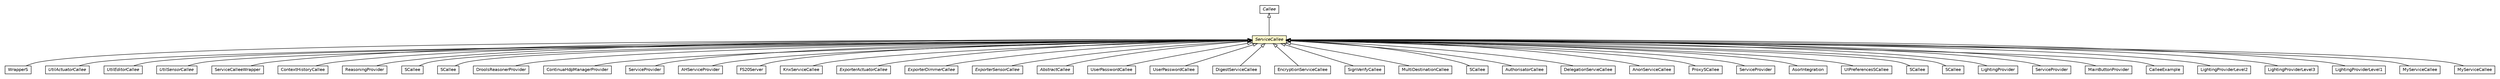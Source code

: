 #!/usr/local/bin/dot
#
# Class diagram 
# Generated by UMLGraph version R5_6-24-gf6e263 (http://www.umlgraph.org/)
#

digraph G {
	edge [fontname="Helvetica",fontsize=10,labelfontname="Helvetica",labelfontsize=10];
	node [fontname="Helvetica",fontsize=10,shape=plaintext];
	nodesep=0.25;
	ranksep=0.5;
	// org.universAAL.middleware.bus.member.Callee
	c7369645 [label=<<table title="org.universAAL.middleware.bus.member.Callee" border="0" cellborder="1" cellspacing="0" cellpadding="2" port="p" href="../bus/member/Callee.html">
		<tr><td><table border="0" cellspacing="0" cellpadding="1">
<tr><td align="center" balign="center"><font face="Helvetica-Oblique"> Callee </font></td></tr>
		</table></td></tr>
		</table>>, URL="../bus/member/Callee.html", fontname="Helvetica", fontcolor="black", fontsize=10.0];
	// org.universAAL.middleware.service.ServiceCallee
	c7369708 [label=<<table title="org.universAAL.middleware.service.ServiceCallee" border="0" cellborder="1" cellspacing="0" cellpadding="2" port="p" bgcolor="lemonChiffon" href="./ServiceCallee.html">
		<tr><td><table border="0" cellspacing="0" cellpadding="1">
<tr><td align="center" balign="center"><font face="Helvetica-Oblique"> ServiceCallee </font></td></tr>
		</table></td></tr>
		</table>>, URL="./ServiceCallee.html", fontname="Helvetica", fontcolor="black", fontsize=10.0];
	// org.universAAL.support.utils.WrapperS
	c7370061 [label=<<table title="org.universAAL.support.utils.WrapperS" border="0" cellborder="1" cellspacing="0" cellpadding="2" port="p" href="../../support/utils/WrapperS.html">
		<tr><td><table border="0" cellspacing="0" cellpadding="1">
<tr><td align="center" balign="center"> WrapperS </td></tr>
		</table></td></tr>
		</table>>, URL="../../support/utils/WrapperS.html", fontname="Helvetica", fontcolor="black", fontsize=10.0];
	// org.universAAL.support.utils.service.top.UtilActuatorCallee
	c7370083 [label=<<table title="org.universAAL.support.utils.service.top.UtilActuatorCallee" border="0" cellborder="1" cellspacing="0" cellpadding="2" port="p" href="../../support/utils/service/top/UtilActuatorCallee.html">
		<tr><td><table border="0" cellspacing="0" cellpadding="1">
<tr><td align="center" balign="center"><font face="Helvetica-Oblique"> UtilActuatorCallee </font></td></tr>
		</table></td></tr>
		</table>>, URL="../../support/utils/service/top/UtilActuatorCallee.html", fontname="Helvetica", fontcolor="black", fontsize=10.0];
	// org.universAAL.support.utils.service.top.UtilEditorCallee
	c7370084 [label=<<table title="org.universAAL.support.utils.service.top.UtilEditorCallee" border="0" cellborder="1" cellspacing="0" cellpadding="2" port="p" href="../../support/utils/service/top/UtilEditorCallee.html">
		<tr><td><table border="0" cellspacing="0" cellpadding="1">
<tr><td align="center" balign="center"><font face="Helvetica-Oblique"> UtilEditorCallee </font></td></tr>
		</table></td></tr>
		</table>>, URL="../../support/utils/service/top/UtilEditorCallee.html", fontname="Helvetica", fontcolor="black", fontsize=10.0];
	// org.universAAL.support.utils.service.top.UtilSensorCallee
	c7370085 [label=<<table title="org.universAAL.support.utils.service.top.UtilSensorCallee" border="0" cellborder="1" cellspacing="0" cellpadding="2" port="p" href="../../support/utils/service/top/UtilSensorCallee.html">
		<tr><td><table border="0" cellspacing="0" cellpadding="1">
<tr><td align="center" balign="center"><font face="Helvetica-Oblique"> UtilSensorCallee </font></td></tr>
		</table></td></tr>
		</table>>, URL="../../support/utils/service/top/UtilSensorCallee.html", fontname="Helvetica", fontcolor="black", fontsize=10.0];
	// org.universAAL.middleware.api.impl.ServiceCalleeWrapper
	c7370599 [label=<<table title="org.universAAL.middleware.api.impl.ServiceCalleeWrapper" border="0" cellborder="1" cellspacing="0" cellpadding="2" port="p" href="../api/impl/ServiceCalleeWrapper.html">
		<tr><td><table border="0" cellspacing="0" cellpadding="1">
<tr><td align="center" balign="center"> ServiceCalleeWrapper </td></tr>
		</table></td></tr>
		</table>>, URL="../api/impl/ServiceCalleeWrapper.html", fontname="Helvetica", fontcolor="black", fontsize=10.0];
	// org.universAAL.context.che.ContextHistoryCallee
	c7370609 [label=<<table title="org.universAAL.context.che.ContextHistoryCallee" border="0" cellborder="1" cellspacing="0" cellpadding="2" port="p" href="../../context/che/ContextHistoryCallee.html">
		<tr><td><table border="0" cellspacing="0" cellpadding="1">
<tr><td align="center" balign="center"> ContextHistoryCallee </td></tr>
		</table></td></tr>
		</table>>, URL="../../context/che/ContextHistoryCallee.html", fontname="Helvetica", fontcolor="black", fontsize=10.0];
	// org.universAAL.context.reasoner.ReasoningProvider
	c7370644 [label=<<table title="org.universAAL.context.reasoner.ReasoningProvider" border="0" cellborder="1" cellspacing="0" cellpadding="2" port="p" href="../../context/reasoner/ReasoningProvider.html">
		<tr><td><table border="0" cellspacing="0" cellpadding="1">
<tr><td align="center" balign="center"> ReasoningProvider </td></tr>
		</table></td></tr>
		</table>>, URL="../../context/reasoner/ReasoningProvider.html", fontname="Helvetica", fontcolor="black", fontsize=10.0];
	// org.universAAL.context.prof.serv.SCallee
	c7370651 [label=<<table title="org.universAAL.context.prof.serv.SCallee" border="0" cellborder="1" cellspacing="0" cellpadding="2" port="p" href="../../context/prof/serv/SCallee.html">
		<tr><td><table border="0" cellspacing="0" cellpadding="1">
<tr><td align="center" balign="center"> SCallee </td></tr>
		</table></td></tr>
		</table>>, URL="../../context/prof/serv/SCallee.html", fontname="Helvetica", fontcolor="black", fontsize=10.0];
	// org.universAAL.context.space.serv.SCallee
	c7370665 [label=<<table title="org.universAAL.context.space.serv.SCallee" border="0" cellborder="1" cellspacing="0" cellpadding="2" port="p" href="../../context/space/serv/SCallee.html">
		<tr><td><table border="0" cellspacing="0" cellpadding="1">
<tr><td align="center" balign="center"> SCallee </td></tr>
		</table></td></tr>
		</table>>, URL="../../context/space/serv/SCallee.html", fontname="Helvetica", fontcolor="black", fontsize=10.0];
	// org.universAAL.drools.DroolsReasonerProvider
	c7370672 [label=<<table title="org.universAAL.drools.DroolsReasonerProvider" border="0" cellborder="1" cellspacing="0" cellpadding="2" port="p" href="../../drools/DroolsReasonerProvider.html">
		<tr><td><table border="0" cellspacing="0" cellpadding="1">
<tr><td align="center" balign="center"> DroolsReasonerProvider </td></tr>
		</table></td></tr>
		</table>>, URL="../../drools/DroolsReasonerProvider.html", fontname="Helvetica", fontcolor="black", fontsize=10.0];
	// org.universAAL.lddi.hdp.ContinuaHdpManagerProvider
	c7370994 [label=<<table title="org.universAAL.lddi.hdp.ContinuaHdpManagerProvider" border="0" cellborder="1" cellspacing="0" cellpadding="2" port="p" href="../../lddi/hdp/ContinuaHdpManagerProvider.html">
		<tr><td><table border="0" cellspacing="0" cellpadding="1">
<tr><td align="center" balign="center"> ContinuaHdpManagerProvider </td></tr>
		</table></td></tr>
		</table>>, URL="../../lddi/hdp/ContinuaHdpManagerProvider.html", fontname="Helvetica", fontcolor="black", fontsize=10.0];
	// org.universAAL.lddi.manager.publisher.ServiceProvider
	c7370996 [label=<<table title="org.universAAL.lddi.manager.publisher.ServiceProvider" border="0" cellborder="1" cellspacing="0" cellpadding="2" port="p" href="../../lddi/manager/publisher/ServiceProvider.html">
		<tr><td><table border="0" cellspacing="0" cellpadding="1">
<tr><td align="center" balign="center"> ServiceProvider </td></tr>
		</table></td></tr>
		</table>>, URL="../../lddi/manager/publisher/ServiceProvider.html", fontname="Helvetica", fontcolor="black", fontsize=10.0];
	// org.universAAL.lddi.exporter.activityhub.AHServiceProvider
	c7371044 [label=<<table title="org.universAAL.lddi.exporter.activityhub.AHServiceProvider" border="0" cellborder="1" cellspacing="0" cellpadding="2" port="p" href="../../lddi/exporter/activityhub/AHServiceProvider.html">
		<tr><td><table border="0" cellspacing="0" cellpadding="1">
<tr><td align="center" balign="center"> AHServiceProvider </td></tr>
		</table></td></tr>
		</table>>, URL="../../lddi/exporter/activityhub/AHServiceProvider.html", fontname="Helvetica", fontcolor="black", fontsize=10.0];
	// org.universAAL.lddi.fs20.exporter.FS20Server
	c7371085 [label=<<table title="org.universAAL.lddi.fs20.exporter.FS20Server" border="0" cellborder="1" cellspacing="0" cellpadding="2" port="p" href="../../lddi/fs20/exporter/FS20Server.html">
		<tr><td><table border="0" cellspacing="0" cellpadding="1">
<tr><td align="center" balign="center"> FS20Server </td></tr>
		</table></td></tr>
		</table>>, URL="../../lddi/fs20/exporter/FS20Server.html", fontname="Helvetica", fontcolor="black", fontsize=10.0];
	// org.universAAL.lddi.knx.exporter.KnxServiceCallee
	c7371139 [label=<<table title="org.universAAL.lddi.knx.exporter.KnxServiceCallee" border="0" cellborder="1" cellspacing="0" cellpadding="2" port="p" href="../../lddi/knx/exporter/KnxServiceCallee.html">
		<tr><td><table border="0" cellspacing="0" cellpadding="1">
<tr><td align="center" balign="center"> KnxServiceCallee </td></tr>
		</table></td></tr>
		</table>>, URL="../../lddi/knx/exporter/KnxServiceCallee.html", fontname="Helvetica", fontcolor="black", fontsize=10.0];
	// org.universAAL.hw.exporter.zigbee.ha.devices.ExporterActuatorCallee
	c7371168 [label=<<table title="org.universAAL.hw.exporter.zigbee.ha.devices.ExporterActuatorCallee" border="0" cellborder="1" cellspacing="0" cellpadding="2" port="p" href="../../hw/exporter/zigbee/ha/devices/ExporterActuatorCallee.html">
		<tr><td><table border="0" cellspacing="0" cellpadding="1">
<tr><td align="center" balign="center"><font face="Helvetica-Oblique"> ExporterActuatorCallee </font></td></tr>
		</table></td></tr>
		</table>>, URL="../../hw/exporter/zigbee/ha/devices/ExporterActuatorCallee.html", fontname="Helvetica", fontcolor="black", fontsize=10.0];
	// org.universAAL.hw.exporter.zigbee.ha.devices.ExporterDimmerCallee
	c7371170 [label=<<table title="org.universAAL.hw.exporter.zigbee.ha.devices.ExporterDimmerCallee" border="0" cellborder="1" cellspacing="0" cellpadding="2" port="p" href="../../hw/exporter/zigbee/ha/devices/ExporterDimmerCallee.html">
		<tr><td><table border="0" cellspacing="0" cellpadding="1">
<tr><td align="center" balign="center"><font face="Helvetica-Oblique"> ExporterDimmerCallee </font></td></tr>
		</table></td></tr>
		</table>>, URL="../../hw/exporter/zigbee/ha/devices/ExporterDimmerCallee.html", fontname="Helvetica", fontcolor="black", fontsize=10.0];
	// org.universAAL.hw.exporter.zigbee.ha.devices.ExporterSensorCallee
	c7371172 [label=<<table title="org.universAAL.hw.exporter.zigbee.ha.devices.ExporterSensorCallee" border="0" cellborder="1" cellspacing="0" cellpadding="2" port="p" href="../../hw/exporter/zigbee/ha/devices/ExporterSensorCallee.html">
		<tr><td><table border="0" cellspacing="0" cellpadding="1">
<tr><td align="center" balign="center"><font face="Helvetica-Oblique"> ExporterSensorCallee </font></td></tr>
		</table></td></tr>
		</table>>, URL="../../hw/exporter/zigbee/ha/devices/ExporterSensorCallee.html", fontname="Helvetica", fontcolor="black", fontsize=10.0];
	// org.universAAL.lddi.smarthome.exporter.devices.AbstractCallee
	c7371229 [label=<<table title="org.universAAL.lddi.smarthome.exporter.devices.AbstractCallee" border="0" cellborder="1" cellspacing="0" cellpadding="2" port="p" href="../../lddi/smarthome/exporter/devices/AbstractCallee.html">
		<tr><td><table border="0" cellspacing="0" cellpadding="1">
<tr><td align="center" balign="center"><font face="Helvetica-Oblique"> AbstractCallee </font></td></tr>
		</table></td></tr>
		</table>>, URL="../../lddi/smarthome/exporter/devices/AbstractCallee.html", fontname="Helvetica", fontcolor="black", fontsize=10.0];
	// org.universAAL.security.authenticator.dummy.UserPasswordCallee
	c7371232 [label=<<table title="org.universAAL.security.authenticator.dummy.UserPasswordCallee" border="0" cellborder="1" cellspacing="0" cellpadding="2" port="p" href="../../security/authenticator/dummy/UserPasswordCallee.html">
		<tr><td><table border="0" cellspacing="0" cellpadding="1">
<tr><td align="center" balign="center"> UserPasswordCallee </td></tr>
		</table></td></tr>
		</table>>, URL="../../security/authenticator/dummy/UserPasswordCallee.html", fontname="Helvetica", fontcolor="black", fontsize=10.0];
	// org.universAAL.security.authenticator.profile.UserPasswordCallee
	c7371234 [label=<<table title="org.universAAL.security.authenticator.profile.UserPasswordCallee" border="0" cellborder="1" cellspacing="0" cellpadding="2" port="p" href="../../security/authenticator/profile/UserPasswordCallee.html">
		<tr><td><table border="0" cellspacing="0" cellpadding="1">
<tr><td align="center" balign="center"> UserPasswordCallee </td></tr>
		</table></td></tr>
		</table>>, URL="../../security/authenticator/profile/UserPasswordCallee.html", fontname="Helvetica", fontcolor="black", fontsize=10.0];
	// org.universAAL.security.cryptographic.services.DigestServiceCallee
	c7371242 [label=<<table title="org.universAAL.security.cryptographic.services.DigestServiceCallee" border="0" cellborder="1" cellspacing="0" cellpadding="2" port="p" href="../../security/cryptographic/services/DigestServiceCallee.html">
		<tr><td><table border="0" cellspacing="0" cellpadding="1">
<tr><td align="center" balign="center"> DigestServiceCallee </td></tr>
		</table></td></tr>
		</table>>, URL="../../security/cryptographic/services/DigestServiceCallee.html", fontname="Helvetica", fontcolor="black", fontsize=10.0];
	// org.universAAL.security.cryptographic.services.EncryptionServiceCallee
	c7371243 [label=<<table title="org.universAAL.security.cryptographic.services.EncryptionServiceCallee" border="0" cellborder="1" cellspacing="0" cellpadding="2" port="p" href="../../security/cryptographic/services/EncryptionServiceCallee.html">
		<tr><td><table border="0" cellspacing="0" cellpadding="1">
<tr><td align="center" balign="center"> EncryptionServiceCallee </td></tr>
		</table></td></tr>
		</table>>, URL="../../security/cryptographic/services/EncryptionServiceCallee.html", fontname="Helvetica", fontcolor="black", fontsize=10.0];
	// org.universAAL.security.cryptographic.services.SignVerifyCallee
	c7371244 [label=<<table title="org.universAAL.security.cryptographic.services.SignVerifyCallee" border="0" cellborder="1" cellspacing="0" cellpadding="2" port="p" href="../../security/cryptographic/services/SignVerifyCallee.html">
		<tr><td><table border="0" cellspacing="0" cellpadding="1">
<tr><td align="center" balign="center"> SignVerifyCallee </td></tr>
		</table></td></tr>
		</table>>, URL="../../security/cryptographic/services/SignVerifyCallee.html", fontname="Helvetica", fontcolor="black", fontsize=10.0];
	// org.universAAL.security.cryptographic.services.MultiDestinationCallee
	c7371247 [label=<<table title="org.universAAL.security.cryptographic.services.MultiDestinationCallee" border="0" cellborder="1" cellspacing="0" cellpadding="2" port="p" href="../../security/cryptographic/services/MultiDestinationCallee.html">
		<tr><td><table border="0" cellspacing="0" cellpadding="1">
<tr><td align="center" balign="center"> MultiDestinationCallee </td></tr>
		</table></td></tr>
		</table>>, URL="../../security/cryptographic/services/MultiDestinationCallee.html", fontname="Helvetica", fontcolor="black", fontsize=10.0];
	// org.universAAL.security.session.manager.service.SCallee
	c7371263 [label=<<table title="org.universAAL.security.session.manager.service.SCallee" border="0" cellborder="1" cellspacing="0" cellpadding="2" port="p" href="../../security/session/manager/service/SCallee.html">
		<tr><td><table border="0" cellspacing="0" cellpadding="1">
<tr><td align="center" balign="center"> SCallee </td></tr>
		</table></td></tr>
		</table>>, URL="../../security/session/manager/service/SCallee.html", fontname="Helvetica", fontcolor="black", fontsize=10.0];
	// org.universAAL.security.authorisator.AuthorisatorCallee
	c7371267 [label=<<table title="org.universAAL.security.authorisator.AuthorisatorCallee" border="0" cellborder="1" cellspacing="0" cellpadding="2" port="p" href="../../security/authorisator/AuthorisatorCallee.html">
		<tr><td><table border="0" cellspacing="0" cellpadding="1">
<tr><td align="center" balign="center"> AuthorisatorCallee </td></tr>
		</table></td></tr>
		</table>>, URL="../../security/authorisator/AuthorisatorCallee.html", fontname="Helvetica", fontcolor="black", fontsize=10.0];
	// org.universAAL.security.authorisator.delegation.DelegationServieCallee
	c7371276 [label=<<table title="org.universAAL.security.authorisator.delegation.DelegationServieCallee" border="0" cellborder="1" cellspacing="0" cellpadding="2" port="p" href="../../security/authorisator/delegation/DelegationServieCallee.html">
		<tr><td><table border="0" cellspacing="0" cellpadding="1">
<tr><td align="center" balign="center"> DelegationServieCallee </td></tr>
		</table></td></tr>
		</table>>, URL="../../security/authorisator/delegation/DelegationServieCallee.html", fontname="Helvetica", fontcolor="black", fontsize=10.0];
	// org.universAAL.security.anonymization.AnonServiceCallee
	c7371280 [label=<<table title="org.universAAL.security.anonymization.AnonServiceCallee" border="0" cellborder="1" cellspacing="0" cellpadding="2" port="p" href="../../security/anonymization/AnonServiceCallee.html">
		<tr><td><table border="0" cellspacing="0" cellpadding="1">
<tr><td align="center" balign="center"> AnonServiceCallee </td></tr>
		</table></td></tr>
		</table>>, URL="../../security/anonymization/AnonServiceCallee.html", fontname="Helvetica", fontcolor="black", fontsize=10.0];
	// org.universAAL.ri.gateway.proxies.importing.ProxySCallee
	c7371373 [label=<<table title="org.universAAL.ri.gateway.proxies.importing.ProxySCallee" border="0" cellborder="1" cellspacing="0" cellpadding="2" port="p" href="../../ri/gateway/proxies/importing/ProxySCallee.html">
		<tr><td><table border="0" cellspacing="0" cellpadding="1">
<tr><td align="center" balign="center"> ProxySCallee </td></tr>
		</table></td></tr>
		</table>>, URL="../../ri/gateway/proxies/importing/ProxySCallee.html", fontname="Helvetica", fontcolor="black", fontsize=10.0];
	// org.universAAL.service.asor.ServiceProvider
	c7371418 [label=<<table title="org.universAAL.service.asor.ServiceProvider" border="0" cellborder="1" cellspacing="0" cellpadding="2" port="p" href="../../service/asor/ServiceProvider.html">
		<tr><td><table border="0" cellspacing="0" cellpadding="1">
<tr><td align="center" balign="center"> ServiceProvider </td></tr>
		</table></td></tr>
		</table>>, URL="../../service/asor/ServiceProvider.html", fontname="Helvetica", fontcolor="black", fontsize=10.0];
	// org.universAAL.service.asor.AsorIntegration
	c7371423 [label=<<table title="org.universAAL.service.asor.AsorIntegration" border="0" cellborder="1" cellspacing="0" cellpadding="2" port="p" href="../../service/asor/AsorIntegration.html">
		<tr><td><table border="0" cellspacing="0" cellpadding="1">
<tr><td align="center" balign="center"> AsorIntegration </td></tr>
		</table></td></tr>
		</table>>, URL="../../service/asor/AsorIntegration.html", fontname="Helvetica", fontcolor="black", fontsize=10.0];
	// org.universAAL.ui.dm.ui.preferences.editor.UIPreferencesSCallee
	c7371461 [label=<<table title="org.universAAL.ui.dm.ui.preferences.editor.UIPreferencesSCallee" border="0" cellborder="1" cellspacing="0" cellpadding="2" port="p" href="../../ui/dm/ui/preferences/editor/UIPreferencesSCallee.html">
		<tr><td><table border="0" cellspacing="0" cellpadding="1">
<tr><td align="center" balign="center"> UIPreferencesSCallee </td></tr>
		</table></td></tr>
		</table>>, URL="../../ui/dm/ui/preferences/editor/UIPreferencesSCallee.html", fontname="Helvetica", fontcolor="black", fontsize=10.0];
	// org.universAAL.ui.dm.userInteraction.mainMenu.profilable.SCallee
	c7371473 [label=<<table title="org.universAAL.ui.dm.userInteraction.mainMenu.profilable.SCallee" border="0" cellborder="1" cellspacing="0" cellpadding="2" port="p" href="../../ui/dm/userInteraction/mainMenu/profilable/SCallee.html">
		<tr><td><table border="0" cellspacing="0" cellpadding="1">
<tr><td align="center" balign="center"> SCallee </td></tr>
		</table></td></tr>
		</table>>, URL="../../ui/dm/userInteraction/mainMenu/profilable/SCallee.html", fontname="Helvetica", fontcolor="black", fontsize=10.0];
	// org.universAAL.samples.servserver.SCallee
	c7371690 [label=<<table title="org.universAAL.samples.servserver.SCallee" border="0" cellborder="1" cellspacing="0" cellpadding="2" port="p" href="../../samples/servserver/SCallee.html">
		<tr><td><table border="0" cellspacing="0" cellpadding="1">
<tr><td align="center" balign="center"> SCallee </td></tr>
		</table></td></tr>
		</table>>, URL="../../samples/servserver/SCallee.html", fontname="Helvetica", fontcolor="black", fontsize=10.0];
	// org.universAAL.samples.lighting.server.LightingProvider
	c7371700 [label=<<table title="org.universAAL.samples.lighting.server.LightingProvider" border="0" cellborder="1" cellspacing="0" cellpadding="2" port="p" href="../../samples/lighting/server/LightingProvider.html">
		<tr><td><table border="0" cellspacing="0" cellpadding="1">
<tr><td align="center" balign="center"> LightingProvider </td></tr>
		</table></td></tr>
		</table>>, URL="../../samples/lighting/server/LightingProvider.html", fontname="Helvetica", fontcolor="black", fontsize=10.0];
	// org.universAAL.samples.lighting.uiclient.ServiceProvider
	c7371711 [label=<<table title="org.universAAL.samples.lighting.uiclient.ServiceProvider" border="0" cellborder="1" cellspacing="0" cellpadding="2" port="p" href="../../samples/lighting/uiclient/ServiceProvider.html">
		<tr><td><table border="0" cellspacing="0" cellpadding="1">
<tr><td align="center" balign="center"> ServiceProvider </td></tr>
		</table></td></tr>
		</table>>, URL="../../samples/lighting/uiclient/ServiceProvider.html", fontname="Helvetica", fontcolor="black", fontsize=10.0];
	// org.universAAL.samples.simple.ui.MainButtonProvider
	c7371719 [label=<<table title="org.universAAL.samples.simple.ui.MainButtonProvider" border="0" cellborder="1" cellspacing="0" cellpadding="2" port="p" href="../../samples/simple/ui/MainButtonProvider.html">
		<tr><td><table border="0" cellspacing="0" cellpadding="1">
<tr><td align="center" balign="center"> MainButtonProvider </td></tr>
		</table></td></tr>
		</table>>, URL="../../samples/simple/ui/MainButtonProvider.html", fontname="Helvetica", fontcolor="black", fontsize=10.0];
	// org.universAAL.samples.utils.server.CalleeExample
	c7371747 [label=<<table title="org.universAAL.samples.utils.server.CalleeExample" border="0" cellborder="1" cellspacing="0" cellpadding="2" port="p" href="../../samples/utils/server/CalleeExample.html">
		<tr><td><table border="0" cellspacing="0" cellpadding="1">
<tr><td align="center" balign="center"> CalleeExample </td></tr>
		</table></td></tr>
		</table>>, URL="../../samples/utils/server/CalleeExample.html", fontname="Helvetica", fontcolor="black", fontsize=10.0];
	// org.universAAL.samples.lighting.server_regular.LightingProviderLevel2
	c7371773 [label=<<table title="org.universAAL.samples.lighting.server_regular.LightingProviderLevel2" border="0" cellborder="1" cellspacing="0" cellpadding="2" port="p" href="../../samples/lighting/server_regular/LightingProviderLevel2.html">
		<tr><td><table border="0" cellspacing="0" cellpadding="1">
<tr><td align="center" balign="center"> LightingProviderLevel2 </td></tr>
		</table></td></tr>
		</table>>, URL="../../samples/lighting/server_regular/LightingProviderLevel2.html", fontname="Helvetica", fontcolor="black", fontsize=10.0];
	// org.universAAL.samples.lighting.server_regular.LightingProviderLevel3
	c7371774 [label=<<table title="org.universAAL.samples.lighting.server_regular.LightingProviderLevel3" border="0" cellborder="1" cellspacing="0" cellpadding="2" port="p" href="../../samples/lighting/server_regular/LightingProviderLevel3.html">
		<tr><td><table border="0" cellspacing="0" cellpadding="1">
<tr><td align="center" balign="center"> LightingProviderLevel3 </td></tr>
		</table></td></tr>
		</table>>, URL="../../samples/lighting/server_regular/LightingProviderLevel3.html", fontname="Helvetica", fontcolor="black", fontsize=10.0];
	// org.universAAL.samples.lighting.server_regular.LightingProviderLevel1
	c7371775 [label=<<table title="org.universAAL.samples.lighting.server_regular.LightingProviderLevel1" border="0" cellborder="1" cellspacing="0" cellpadding="2" port="p" href="../../samples/lighting/server_regular/LightingProviderLevel1.html">
		<tr><td><table border="0" cellspacing="0" cellpadding="1">
<tr><td align="center" balign="center"> LightingProviderLevel1 </td></tr>
		</table></td></tr>
		</table>>, URL="../../samples/lighting/server_regular/LightingProviderLevel1.html", fontname="Helvetica", fontcolor="black", fontsize=10.0];
	// org.universAAL.tutorials.service.bus.callee.MyServiceCallee
	c7371809 [label=<<table title="org.universAAL.tutorials.service.bus.callee.MyServiceCallee" border="0" cellborder="1" cellspacing="0" cellpadding="2" port="p" href="../../tutorials/service/bus/callee/MyServiceCallee.html">
		<tr><td><table border="0" cellspacing="0" cellpadding="1">
<tr><td align="center" balign="center"> MyServiceCallee </td></tr>
		</table></td></tr>
		</table>>, URL="../../tutorials/service/bus/callee/MyServiceCallee.html", fontname="Helvetica", fontcolor="black", fontsize=10.0];
	// org.universAAL.tutorials.service.bus.tryout.MyServiceCallee
	c7371811 [label=<<table title="org.universAAL.tutorials.service.bus.tryout.MyServiceCallee" border="0" cellborder="1" cellspacing="0" cellpadding="2" port="p" href="../../tutorials/service/bus/tryout/MyServiceCallee.html">
		<tr><td><table border="0" cellspacing="0" cellpadding="1">
<tr><td align="center" balign="center"> MyServiceCallee </td></tr>
		</table></td></tr>
		</table>>, URL="../../tutorials/service/bus/tryout/MyServiceCallee.html", fontname="Helvetica", fontcolor="black", fontsize=10.0];
	//org.universAAL.middleware.service.ServiceCallee extends org.universAAL.middleware.bus.member.Callee
	c7369645:p -> c7369708:p [dir=back,arrowtail=empty];
	//org.universAAL.support.utils.WrapperS extends org.universAAL.middleware.service.ServiceCallee
	c7369708:p -> c7370061:p [dir=back,arrowtail=empty];
	//org.universAAL.support.utils.service.top.UtilActuatorCallee extends org.universAAL.middleware.service.ServiceCallee
	c7369708:p -> c7370083:p [dir=back,arrowtail=empty];
	//org.universAAL.support.utils.service.top.UtilEditorCallee extends org.universAAL.middleware.service.ServiceCallee
	c7369708:p -> c7370084:p [dir=back,arrowtail=empty];
	//org.universAAL.support.utils.service.top.UtilSensorCallee extends org.universAAL.middleware.service.ServiceCallee
	c7369708:p -> c7370085:p [dir=back,arrowtail=empty];
	//org.universAAL.middleware.api.impl.ServiceCalleeWrapper extends org.universAAL.middleware.service.ServiceCallee
	c7369708:p -> c7370599:p [dir=back,arrowtail=empty];
	//org.universAAL.context.che.ContextHistoryCallee extends org.universAAL.middleware.service.ServiceCallee
	c7369708:p -> c7370609:p [dir=back,arrowtail=empty];
	//org.universAAL.context.reasoner.ReasoningProvider extends org.universAAL.middleware.service.ServiceCallee
	c7369708:p -> c7370644:p [dir=back,arrowtail=empty];
	//org.universAAL.context.prof.serv.SCallee extends org.universAAL.middleware.service.ServiceCallee
	c7369708:p -> c7370651:p [dir=back,arrowtail=empty];
	//org.universAAL.context.space.serv.SCallee extends org.universAAL.middleware.service.ServiceCallee
	c7369708:p -> c7370665:p [dir=back,arrowtail=empty];
	//org.universAAL.drools.DroolsReasonerProvider extends org.universAAL.middleware.service.ServiceCallee
	c7369708:p -> c7370672:p [dir=back,arrowtail=empty];
	//org.universAAL.lddi.hdp.ContinuaHdpManagerProvider extends org.universAAL.middleware.service.ServiceCallee
	c7369708:p -> c7370994:p [dir=back,arrowtail=empty];
	//org.universAAL.lddi.manager.publisher.ServiceProvider extends org.universAAL.middleware.service.ServiceCallee
	c7369708:p -> c7370996:p [dir=back,arrowtail=empty];
	//org.universAAL.lddi.exporter.activityhub.AHServiceProvider extends org.universAAL.middleware.service.ServiceCallee
	c7369708:p -> c7371044:p [dir=back,arrowtail=empty];
	//org.universAAL.lddi.fs20.exporter.FS20Server extends org.universAAL.middleware.service.ServiceCallee
	c7369708:p -> c7371085:p [dir=back,arrowtail=empty];
	//org.universAAL.lddi.knx.exporter.KnxServiceCallee extends org.universAAL.middleware.service.ServiceCallee
	c7369708:p -> c7371139:p [dir=back,arrowtail=empty];
	//org.universAAL.hw.exporter.zigbee.ha.devices.ExporterActuatorCallee extends org.universAAL.middleware.service.ServiceCallee
	c7369708:p -> c7371168:p [dir=back,arrowtail=empty];
	//org.universAAL.hw.exporter.zigbee.ha.devices.ExporterDimmerCallee extends org.universAAL.middleware.service.ServiceCallee
	c7369708:p -> c7371170:p [dir=back,arrowtail=empty];
	//org.universAAL.hw.exporter.zigbee.ha.devices.ExporterSensorCallee extends org.universAAL.middleware.service.ServiceCallee
	c7369708:p -> c7371172:p [dir=back,arrowtail=empty];
	//org.universAAL.lddi.smarthome.exporter.devices.AbstractCallee extends org.universAAL.middleware.service.ServiceCallee
	c7369708:p -> c7371229:p [dir=back,arrowtail=empty];
	//org.universAAL.security.authenticator.dummy.UserPasswordCallee extends org.universAAL.middleware.service.ServiceCallee
	c7369708:p -> c7371232:p [dir=back,arrowtail=empty];
	//org.universAAL.security.authenticator.profile.UserPasswordCallee extends org.universAAL.middleware.service.ServiceCallee
	c7369708:p -> c7371234:p [dir=back,arrowtail=empty];
	//org.universAAL.security.cryptographic.services.DigestServiceCallee extends org.universAAL.middleware.service.ServiceCallee
	c7369708:p -> c7371242:p [dir=back,arrowtail=empty];
	//org.universAAL.security.cryptographic.services.EncryptionServiceCallee extends org.universAAL.middleware.service.ServiceCallee
	c7369708:p -> c7371243:p [dir=back,arrowtail=empty];
	//org.universAAL.security.cryptographic.services.SignVerifyCallee extends org.universAAL.middleware.service.ServiceCallee
	c7369708:p -> c7371244:p [dir=back,arrowtail=empty];
	//org.universAAL.security.cryptographic.services.MultiDestinationCallee extends org.universAAL.middleware.service.ServiceCallee
	c7369708:p -> c7371247:p [dir=back,arrowtail=empty];
	//org.universAAL.security.session.manager.service.SCallee extends org.universAAL.middleware.service.ServiceCallee
	c7369708:p -> c7371263:p [dir=back,arrowtail=empty];
	//org.universAAL.security.authorisator.AuthorisatorCallee extends org.universAAL.middleware.service.ServiceCallee
	c7369708:p -> c7371267:p [dir=back,arrowtail=empty];
	//org.universAAL.security.authorisator.delegation.DelegationServieCallee extends org.universAAL.middleware.service.ServiceCallee
	c7369708:p -> c7371276:p [dir=back,arrowtail=empty];
	//org.universAAL.security.anonymization.AnonServiceCallee extends org.universAAL.middleware.service.ServiceCallee
	c7369708:p -> c7371280:p [dir=back,arrowtail=empty];
	//org.universAAL.ri.gateway.proxies.importing.ProxySCallee extends org.universAAL.middleware.service.ServiceCallee
	c7369708:p -> c7371373:p [dir=back,arrowtail=empty];
	//org.universAAL.service.asor.ServiceProvider extends org.universAAL.middleware.service.ServiceCallee
	c7369708:p -> c7371418:p [dir=back,arrowtail=empty];
	//org.universAAL.service.asor.AsorIntegration extends org.universAAL.middleware.service.ServiceCallee
	c7369708:p -> c7371423:p [dir=back,arrowtail=empty];
	//org.universAAL.ui.dm.ui.preferences.editor.UIPreferencesSCallee extends org.universAAL.middleware.service.ServiceCallee
	c7369708:p -> c7371461:p [dir=back,arrowtail=empty];
	//org.universAAL.ui.dm.userInteraction.mainMenu.profilable.SCallee extends org.universAAL.middleware.service.ServiceCallee
	c7369708:p -> c7371473:p [dir=back,arrowtail=empty];
	//org.universAAL.samples.servserver.SCallee extends org.universAAL.middleware.service.ServiceCallee
	c7369708:p -> c7371690:p [dir=back,arrowtail=empty];
	//org.universAAL.samples.lighting.server.LightingProvider extends org.universAAL.middleware.service.ServiceCallee
	c7369708:p -> c7371700:p [dir=back,arrowtail=empty];
	//org.universAAL.samples.lighting.uiclient.ServiceProvider extends org.universAAL.middleware.service.ServiceCallee
	c7369708:p -> c7371711:p [dir=back,arrowtail=empty];
	//org.universAAL.samples.simple.ui.MainButtonProvider extends org.universAAL.middleware.service.ServiceCallee
	c7369708:p -> c7371719:p [dir=back,arrowtail=empty];
	//org.universAAL.samples.utils.server.CalleeExample extends org.universAAL.middleware.service.ServiceCallee
	c7369708:p -> c7371747:p [dir=back,arrowtail=empty];
	//org.universAAL.samples.lighting.server_regular.LightingProviderLevel2 extends org.universAAL.middleware.service.ServiceCallee
	c7369708:p -> c7371773:p [dir=back,arrowtail=empty];
	//org.universAAL.samples.lighting.server_regular.LightingProviderLevel3 extends org.universAAL.middleware.service.ServiceCallee
	c7369708:p -> c7371774:p [dir=back,arrowtail=empty];
	//org.universAAL.samples.lighting.server_regular.LightingProviderLevel1 extends org.universAAL.middleware.service.ServiceCallee
	c7369708:p -> c7371775:p [dir=back,arrowtail=empty];
	//org.universAAL.tutorials.service.bus.callee.MyServiceCallee extends org.universAAL.middleware.service.ServiceCallee
	c7369708:p -> c7371809:p [dir=back,arrowtail=empty];
	//org.universAAL.tutorials.service.bus.tryout.MyServiceCallee extends org.universAAL.middleware.service.ServiceCallee
	c7369708:p -> c7371811:p [dir=back,arrowtail=empty];
}

